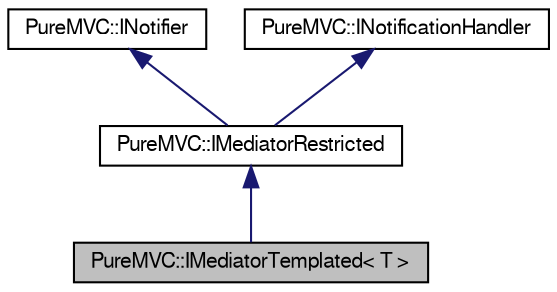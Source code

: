 digraph G
{
  edge [fontname="FreeSans",fontsize="10",labelfontname="FreeSans",labelfontsize="10"];
  node [fontname="FreeSans",fontsize="10",shape=record];
  Node1 [label="PureMVC::IMediatorTemplated\< T \>",height=0.2,width=0.4,color="black", fillcolor="grey75", style="filled" fontcolor="black"];
  Node2 -> Node1 [dir=back,color="midnightblue",fontsize="10",style="solid"];
  Node2 [label="PureMVC::IMediatorRestricted",height=0.2,width=0.4,color="black", fillcolor="white", style="filled",URL="$class_pure_m_v_c_1_1_i_mediator_restricted.html",tooltip="The untemplated portion of the interface definition for a PureMVC Mediator."];
  Node3 -> Node2 [dir=back,color="midnightblue",fontsize="10",style="solid"];
  Node3 [label="PureMVC::INotifier",height=0.2,width=0.4,color="black", fillcolor="white", style="filled",URL="$class_pure_m_v_c_1_1_i_notifier.html",tooltip="The interface definition for a PureMVC Notifier."];
  Node4 -> Node2 [dir=back,color="midnightblue",fontsize="10",style="solid"];
  Node4 [label="PureMVC::INotificationHandler",height=0.2,width=0.4,color="black", fillcolor="white", style="filled",URL="$class_pure_m_v_c_1_1_i_notification_handler.html",tooltip="An INotificationHandler base class."];
}
